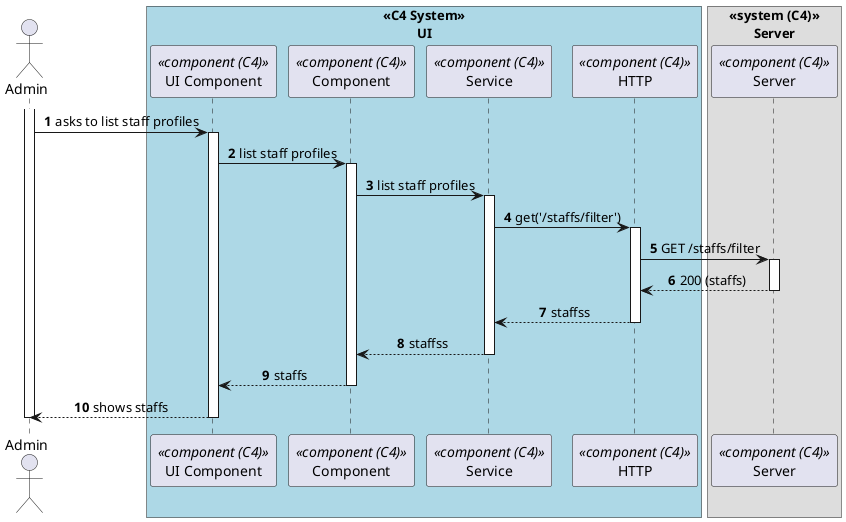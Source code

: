 @startuml process-view
autonumber
skinparam DefaultTextAlignment center
actor Admin as "Admin"
box "<<C4 System>>\nUI"#LightBlue
    participant ComponentUI as "UI Component" <<component (C4)>>
    participant Component as "Component" <<component (C4)>>
    participant SRV as "Service" <<component (C4)>>
    participant HTTP as "HTTP" <<component (C4)>>
end box

box "<<system (C4)>>\nServer"
  participant Server as "Server" <<component (C4)>>
end box

activate Admin
    Admin -> ComponentUI : asks to list staff profiles
    activate ComponentUI
        ComponentUI -> Component : list staff profiles
        activate Component
            Component -> SRV : list staff profiles
            activate SRV
                SRV -> HTTP : get('/staffs/filter')
                activate HTTP
                    HTTP -> Server : GET /staffs/filter
                    activate Server
                        Server --> HTTP : 200 (staffs)
                    deactivate Server
                    HTTP --> SRV : staffss
                deactivate HTTP
                SRV --> Component : staffss
            deactivate SRV
            Component --> ComponentUI : staffs
        deactivate Component
    Admin <-- ComponentUI : shows staffs
    deactivate ComponentUI
deactivate Admin

@enduml